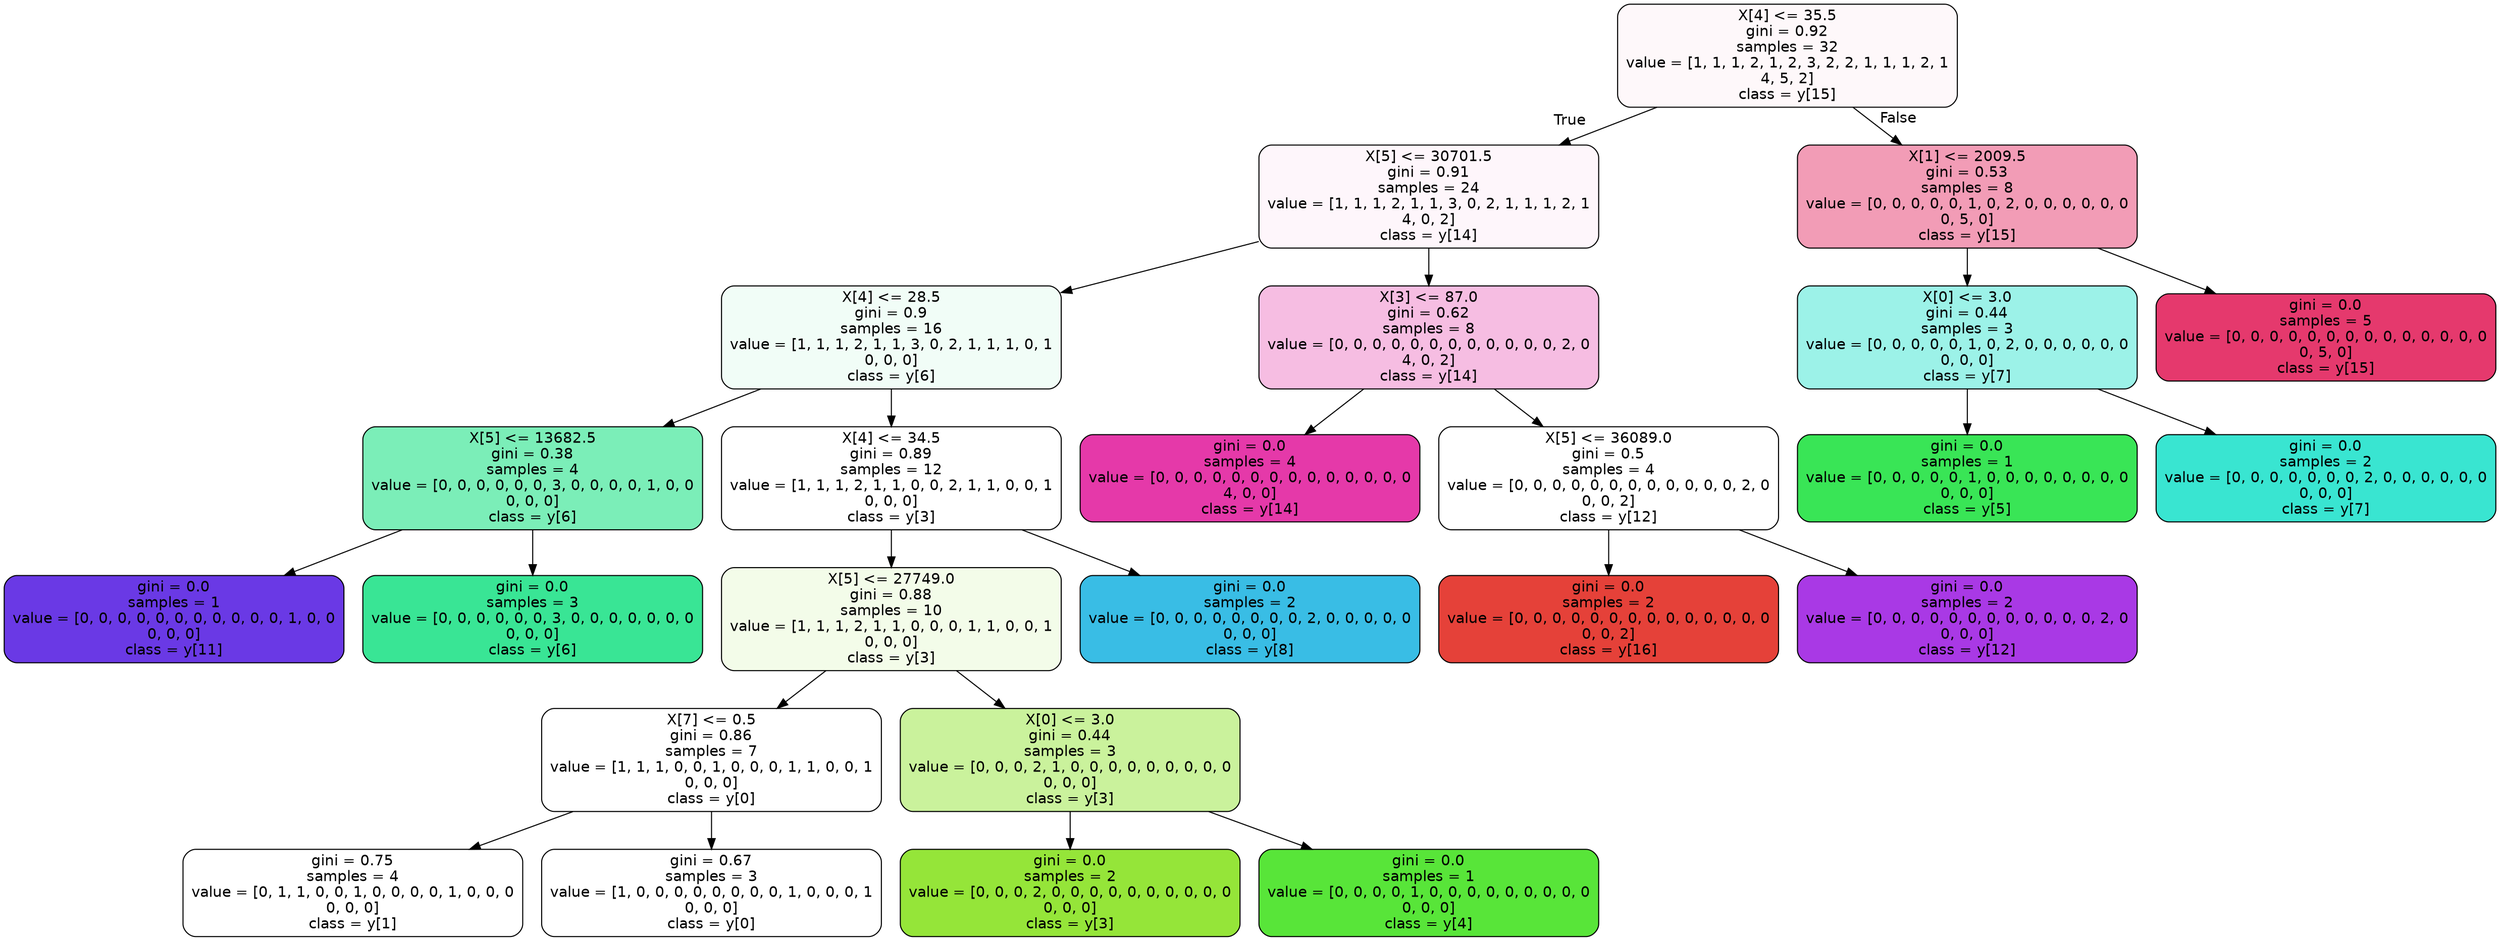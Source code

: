 digraph Tree {
node [shape=box, style="filled, rounded", color="black", fontname=helvetica] ;
edge [fontname=helvetica] ;
0 [label="X[4] <= 35.5\ngini = 0.92\nsamples = 32\nvalue = [1, 1, 1, 2, 1, 2, 3, 2, 2, 1, 1, 1, 2, 1\n4, 5, 2]\nclass = y[15]", fillcolor="#fef8fa"] ;
1 [label="X[5] <= 30701.5\ngini = 0.91\nsamples = 24\nvalue = [1, 1, 1, 2, 1, 1, 3, 0, 2, 1, 1, 1, 2, 1\n4, 0, 2]\nclass = y[14]", fillcolor="#fef6fb"] ;
0 -> 1 [labeldistance=2.5, labelangle=45, headlabel="True"] ;
2 [label="X[4] <= 28.5\ngini = 0.9\nsamples = 16\nvalue = [1, 1, 1, 2, 1, 1, 3, 0, 2, 1, 1, 1, 0, 1\n0, 0, 0]\nclass = y[6]", fillcolor="#f1fdf7"] ;
1 -> 2 ;
3 [label="X[5] <= 13682.5\ngini = 0.38\nsamples = 4\nvalue = [0, 0, 0, 0, 0, 0, 3, 0, 0, 0, 0, 1, 0, 0\n0, 0, 0]\nclass = y[6]", fillcolor="#7beeb8"] ;
2 -> 3 ;
4 [label="gini = 0.0\nsamples = 1\nvalue = [0, 0, 0, 0, 0, 0, 0, 0, 0, 0, 0, 1, 0, 0\n0, 0, 0]\nclass = y[11]", fillcolor="#6a39e5"] ;
3 -> 4 ;
5 [label="gini = 0.0\nsamples = 3\nvalue = [0, 0, 0, 0, 0, 0, 3, 0, 0, 0, 0, 0, 0, 0\n0, 0, 0]\nclass = y[6]", fillcolor="#39e595"] ;
3 -> 5 ;
6 [label="X[4] <= 34.5\ngini = 0.89\nsamples = 12\nvalue = [1, 1, 1, 2, 1, 1, 0, 0, 2, 1, 1, 0, 0, 1\n0, 0, 0]\nclass = y[3]", fillcolor="#ffffff"] ;
2 -> 6 ;
7 [label="X[5] <= 27749.0\ngini = 0.88\nsamples = 10\nvalue = [1, 1, 1, 2, 1, 1, 0, 0, 0, 1, 1, 0, 0, 1\n0, 0, 0]\nclass = y[3]", fillcolor="#f3fce9"] ;
6 -> 7 ;
8 [label="X[7] <= 0.5\ngini = 0.86\nsamples = 7\nvalue = [1, 1, 1, 0, 0, 1, 0, 0, 0, 1, 1, 0, 0, 1\n0, 0, 0]\nclass = y[0]", fillcolor="#ffffff"] ;
7 -> 8 ;
9 [label="gini = 0.75\nsamples = 4\nvalue = [0, 1, 1, 0, 0, 1, 0, 0, 0, 0, 1, 0, 0, 0\n0, 0, 0]\nclass = y[1]", fillcolor="#ffffff"] ;
8 -> 9 ;
10 [label="gini = 0.67\nsamples = 3\nvalue = [1, 0, 0, 0, 0, 0, 0, 0, 0, 1, 0, 0, 0, 1\n0, 0, 0]\nclass = y[0]", fillcolor="#ffffff"] ;
8 -> 10 ;
11 [label="X[0] <= 3.0\ngini = 0.44\nsamples = 3\nvalue = [0, 0, 0, 2, 1, 0, 0, 0, 0, 0, 0, 0, 0, 0\n0, 0, 0]\nclass = y[3]", fillcolor="#caf29c"] ;
7 -> 11 ;
12 [label="gini = 0.0\nsamples = 2\nvalue = [0, 0, 0, 2, 0, 0, 0, 0, 0, 0, 0, 0, 0, 0\n0, 0, 0]\nclass = y[3]", fillcolor="#95e539"] ;
11 -> 12 ;
13 [label="gini = 0.0\nsamples = 1\nvalue = [0, 0, 0, 0, 1, 0, 0, 0, 0, 0, 0, 0, 0, 0\n0, 0, 0]\nclass = y[4]", fillcolor="#58e539"] ;
11 -> 13 ;
14 [label="gini = 0.0\nsamples = 2\nvalue = [0, 0, 0, 0, 0, 0, 0, 0, 2, 0, 0, 0, 0, 0\n0, 0, 0]\nclass = y[8]", fillcolor="#39bde5"] ;
6 -> 14 ;
15 [label="X[3] <= 87.0\ngini = 0.62\nsamples = 8\nvalue = [0, 0, 0, 0, 0, 0, 0, 0, 0, 0, 0, 0, 2, 0\n4, 0, 2]\nclass = y[14]", fillcolor="#f6bde2"] ;
1 -> 15 ;
16 [label="gini = 0.0\nsamples = 4\nvalue = [0, 0, 0, 0, 0, 0, 0, 0, 0, 0, 0, 0, 0, 0\n4, 0, 0]\nclass = y[14]", fillcolor="#e539a9"] ;
15 -> 16 ;
17 [label="X[5] <= 36089.0\ngini = 0.5\nsamples = 4\nvalue = [0, 0, 0, 0, 0, 0, 0, 0, 0, 0, 0, 0, 2, 0\n0, 0, 2]\nclass = y[12]", fillcolor="#ffffff"] ;
15 -> 17 ;
18 [label="gini = 0.0\nsamples = 2\nvalue = [0, 0, 0, 0, 0, 0, 0, 0, 0, 0, 0, 0, 0, 0\n0, 0, 2]\nclass = y[16]", fillcolor="#e54139"] ;
17 -> 18 ;
19 [label="gini = 0.0\nsamples = 2\nvalue = [0, 0, 0, 0, 0, 0, 0, 0, 0, 0, 0, 0, 2, 0\n0, 0, 0]\nclass = y[12]", fillcolor="#a939e5"] ;
17 -> 19 ;
20 [label="X[1] <= 2009.5\ngini = 0.53\nsamples = 8\nvalue = [0, 0, 0, 0, 0, 1, 0, 2, 0, 0, 0, 0, 0, 0\n0, 5, 0]\nclass = y[15]", fillcolor="#f29cb6"] ;
0 -> 20 [labeldistance=2.5, labelangle=-45, headlabel="False"] ;
21 [label="X[0] <= 3.0\ngini = 0.44\nsamples = 3\nvalue = [0, 0, 0, 0, 0, 1, 0, 2, 0, 0, 0, 0, 0, 0\n0, 0, 0]\nclass = y[7]", fillcolor="#9cf2e8"] ;
20 -> 21 ;
22 [label="gini = 0.0\nsamples = 1\nvalue = [0, 0, 0, 0, 0, 1, 0, 0, 0, 0, 0, 0, 0, 0\n0, 0, 0]\nclass = y[5]", fillcolor="#39e556"] ;
21 -> 22 ;
23 [label="gini = 0.0\nsamples = 2\nvalue = [0, 0, 0, 0, 0, 0, 0, 2, 0, 0, 0, 0, 0, 0\n0, 0, 0]\nclass = y[7]", fillcolor="#39e5d1"] ;
21 -> 23 ;
24 [label="gini = 0.0\nsamples = 5\nvalue = [0, 0, 0, 0, 0, 0, 0, 0, 0, 0, 0, 0, 0, 0\n0, 5, 0]\nclass = y[15]", fillcolor="#e5396d"] ;
20 -> 24 ;
}